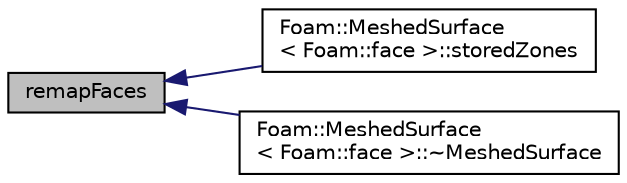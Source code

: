 digraph "remapFaces"
{
  bgcolor="transparent";
  edge [fontname="Helvetica",fontsize="10",labelfontname="Helvetica",labelfontsize="10"];
  node [fontname="Helvetica",fontsize="10",shape=record];
  rankdir="LR";
  Node119 [label="remapFaces",height=0.2,width=0.4,color="black", fillcolor="grey75", style="filled", fontcolor="black"];
  Node119 -> Node120 [dir="back",color="midnightblue",fontsize="10",style="solid",fontname="Helvetica"];
  Node120 [label="Foam::MeshedSurface\l\< Foam::face \>::storedZones",height=0.2,width=0.4,color="black",URL="$a30833.html#aa4da19498e7e904ff22cf57fc8899360",tooltip="Non-const access to the zones. "];
  Node119 -> Node121 [dir="back",color="midnightblue",fontsize="10",style="solid",fontname="Helvetica"];
  Node121 [label="Foam::MeshedSurface\l\< Foam::face \>::~MeshedSurface",height=0.2,width=0.4,color="black",URL="$a30833.html#a856597f23d0c19b0e6358fea432be7b2",tooltip="Destructor. "];
}
